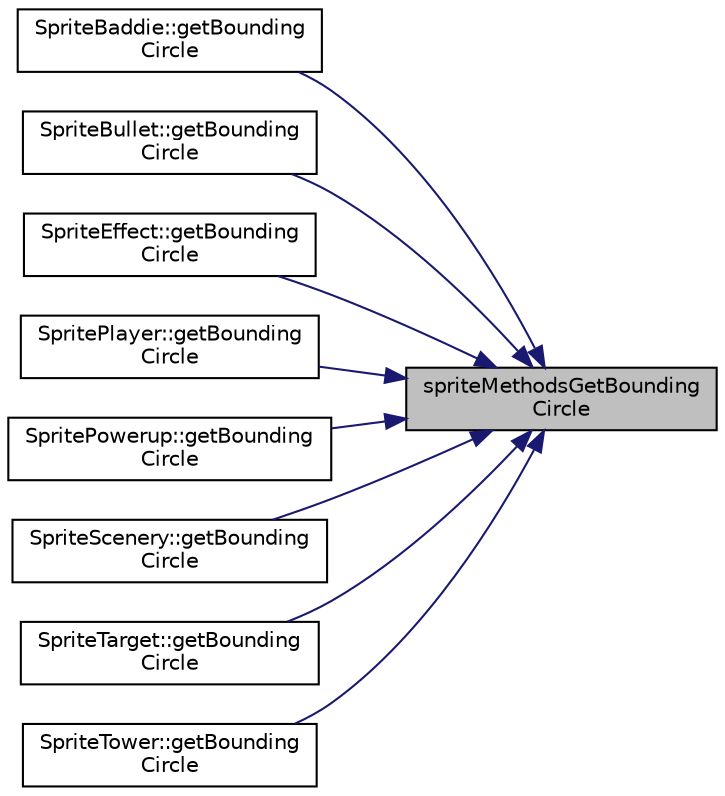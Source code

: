 digraph "spriteMethodsGetBoundingCircle"
{
 // LATEX_PDF_SIZE
  edge [fontname="Helvetica",fontsize="10",labelfontname="Helvetica",labelfontsize="10"];
  node [fontname="Helvetica",fontsize="10",shape=record];
  rankdir="RL";
  Node1 [label="spriteMethodsGetBounding\lCircle",height=0.2,width=0.4,color="black", fillcolor="grey75", style="filled", fontcolor="black",tooltip=" "];
  Node1 -> Node2 [dir="back",color="midnightblue",fontsize="10",style="solid",fontname="Helvetica"];
  Node2 [label="SpriteBaddie::getBounding\lCircle",height=0.2,width=0.4,color="black", fillcolor="white", style="filled",URL="$class_sprite_baddie.html#ad379806b8b041bc0333c58131411b288",tooltip=" "];
  Node1 -> Node3 [dir="back",color="midnightblue",fontsize="10",style="solid",fontname="Helvetica"];
  Node3 [label="SpriteBullet::getBounding\lCircle",height=0.2,width=0.4,color="black", fillcolor="white", style="filled",URL="$class_sprite_bullet.html#a7e61639de8f71f2364dc8ef081dbfad3",tooltip=" "];
  Node1 -> Node4 [dir="back",color="midnightblue",fontsize="10",style="solid",fontname="Helvetica"];
  Node4 [label="SpriteEffect::getBounding\lCircle",height=0.2,width=0.4,color="black", fillcolor="white", style="filled",URL="$class_sprite_effect.html#a690a508d40f84d5dc9d9518fbee6a2aa",tooltip=" "];
  Node1 -> Node5 [dir="back",color="midnightblue",fontsize="10",style="solid",fontname="Helvetica"];
  Node5 [label="SpritePlayer::getBounding\lCircle",height=0.2,width=0.4,color="black", fillcolor="white", style="filled",URL="$class_sprite_player.html#a8b5c5f0dc6d3d0b51c21bc88dcf19451",tooltip=" "];
  Node1 -> Node6 [dir="back",color="midnightblue",fontsize="10",style="solid",fontname="Helvetica"];
  Node6 [label="SpritePowerup::getBounding\lCircle",height=0.2,width=0.4,color="black", fillcolor="white", style="filled",URL="$class_sprite_powerup.html#a5cf1b9d44d40a7d174a109f864d24488",tooltip=" "];
  Node1 -> Node7 [dir="back",color="midnightblue",fontsize="10",style="solid",fontname="Helvetica"];
  Node7 [label="SpriteScenery::getBounding\lCircle",height=0.2,width=0.4,color="black", fillcolor="white", style="filled",URL="$class_sprite_scenery.html#a5d4a828b0de775039d7eb23c961ee158",tooltip=" "];
  Node1 -> Node8 [dir="back",color="midnightblue",fontsize="10",style="solid",fontname="Helvetica"];
  Node8 [label="SpriteTarget::getBounding\lCircle",height=0.2,width=0.4,color="black", fillcolor="white", style="filled",URL="$class_sprite_target.html#a7d9bbdfc6982e0dc7b8822d85a32cee3",tooltip=" "];
  Node1 -> Node9 [dir="back",color="midnightblue",fontsize="10",style="solid",fontname="Helvetica"];
  Node9 [label="SpriteTower::getBounding\lCircle",height=0.2,width=0.4,color="black", fillcolor="white", style="filled",URL="$class_sprite_tower.html#abaf984f9fc0a9b7d1ce2260f786a1ee9",tooltip=" "];
}
